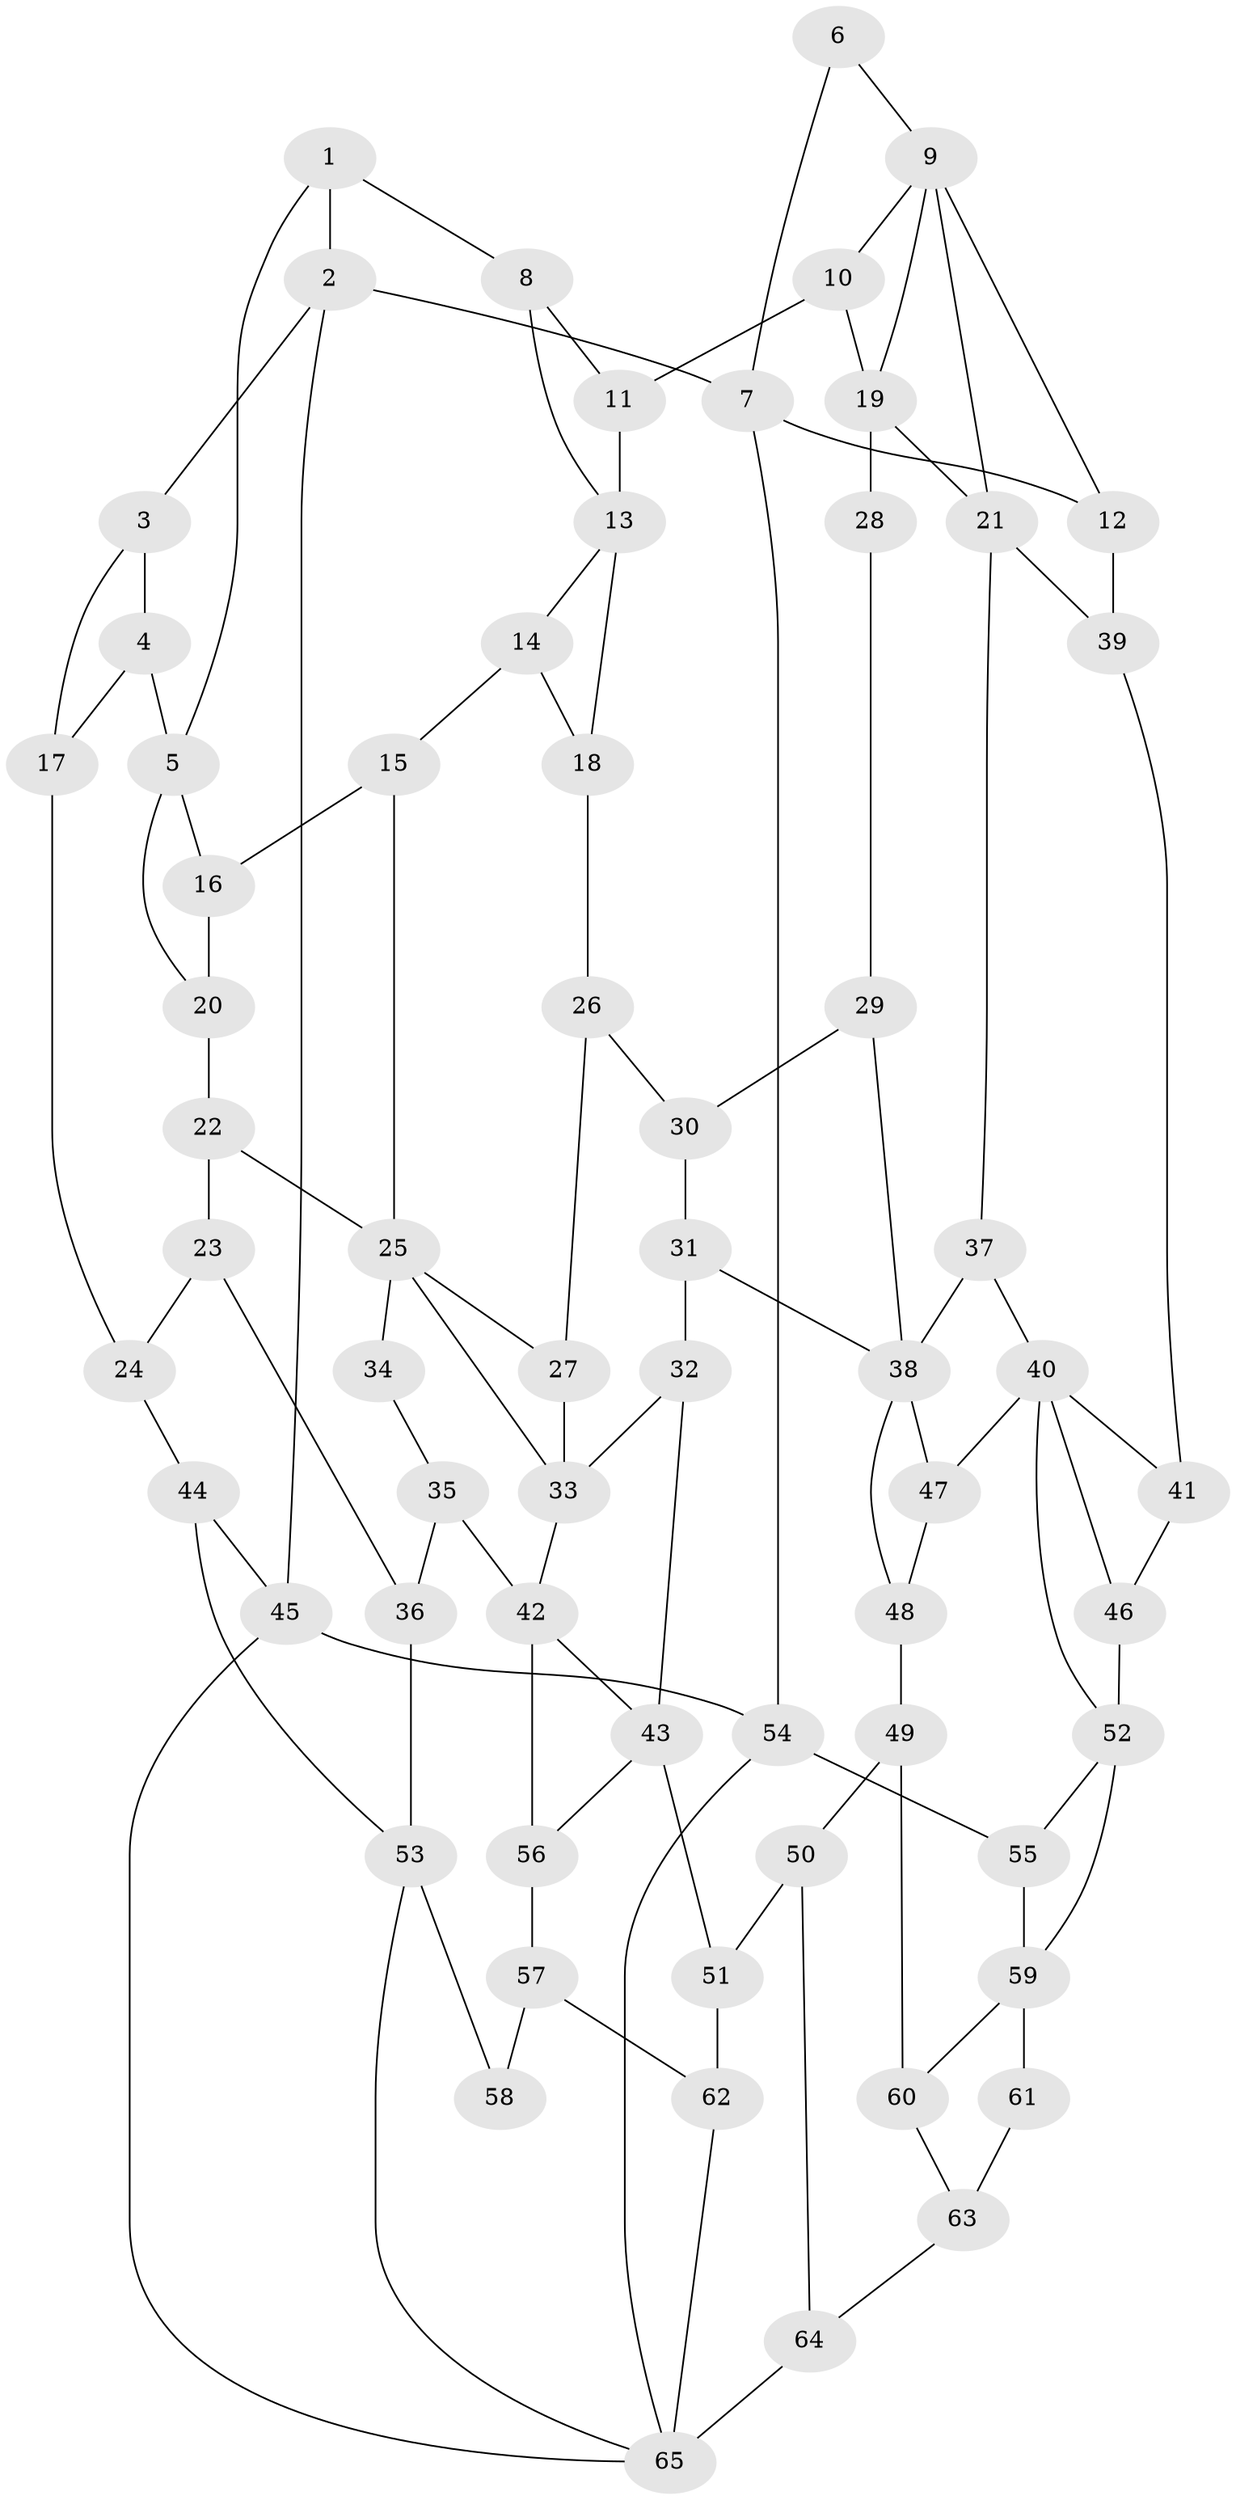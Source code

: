 // original degree distribution, {4: 0.18461538461538463, 6: 0.18461538461538463, 5: 0.6076923076923076, 3: 0.023076923076923078}
// Generated by graph-tools (version 1.1) at 2025/38/03/09/25 02:38:44]
// undirected, 65 vertices, 107 edges
graph export_dot {
graph [start="1"]
  node [color=gray90,style=filled];
  1;
  2;
  3;
  4;
  5;
  6;
  7;
  8;
  9;
  10;
  11;
  12;
  13;
  14;
  15;
  16;
  17;
  18;
  19;
  20;
  21;
  22;
  23;
  24;
  25;
  26;
  27;
  28;
  29;
  30;
  31;
  32;
  33;
  34;
  35;
  36;
  37;
  38;
  39;
  40;
  41;
  42;
  43;
  44;
  45;
  46;
  47;
  48;
  49;
  50;
  51;
  52;
  53;
  54;
  55;
  56;
  57;
  58;
  59;
  60;
  61;
  62;
  63;
  64;
  65;
  1 -- 2 [weight=1.0];
  1 -- 5 [weight=1.0];
  1 -- 8 [weight=1.0];
  2 -- 3 [weight=1.0];
  2 -- 7 [weight=1.0];
  2 -- 45 [weight=1.0];
  3 -- 4 [weight=1.0];
  3 -- 17 [weight=1.0];
  4 -- 5 [weight=2.0];
  4 -- 17 [weight=2.0];
  5 -- 16 [weight=1.0];
  5 -- 20 [weight=1.0];
  6 -- 7 [weight=1.0];
  6 -- 9 [weight=1.0];
  7 -- 12 [weight=1.0];
  7 -- 54 [weight=1.0];
  8 -- 11 [weight=1.0];
  8 -- 13 [weight=1.0];
  9 -- 10 [weight=1.0];
  9 -- 12 [weight=1.0];
  9 -- 19 [weight=1.0];
  9 -- 21 [weight=1.0];
  10 -- 11 [weight=2.0];
  10 -- 19 [weight=2.0];
  11 -- 13 [weight=3.0];
  12 -- 39 [weight=1.0];
  13 -- 14 [weight=1.0];
  13 -- 18 [weight=1.0];
  14 -- 15 [weight=1.0];
  14 -- 18 [weight=1.0];
  15 -- 16 [weight=1.0];
  15 -- 25 [weight=1.0];
  16 -- 20 [weight=1.0];
  17 -- 24 [weight=1.0];
  18 -- 26 [weight=1.0];
  19 -- 21 [weight=1.0];
  19 -- 28 [weight=2.0];
  20 -- 22 [weight=1.0];
  21 -- 37 [weight=1.0];
  21 -- 39 [weight=1.0];
  22 -- 23 [weight=1.0];
  22 -- 25 [weight=1.0];
  23 -- 24 [weight=1.0];
  23 -- 36 [weight=1.0];
  24 -- 44 [weight=1.0];
  25 -- 27 [weight=1.0];
  25 -- 33 [weight=1.0];
  25 -- 34 [weight=2.0];
  26 -- 27 [weight=1.0];
  26 -- 30 [weight=1.0];
  27 -- 33 [weight=1.0];
  28 -- 29 [weight=1.0];
  29 -- 30 [weight=1.0];
  29 -- 38 [weight=1.0];
  30 -- 31 [weight=1.0];
  31 -- 32 [weight=1.0];
  31 -- 38 [weight=1.0];
  32 -- 33 [weight=1.0];
  32 -- 43 [weight=2.0];
  33 -- 42 [weight=1.0];
  34 -- 35 [weight=1.0];
  35 -- 36 [weight=2.0];
  35 -- 42 [weight=2.0];
  36 -- 53 [weight=2.0];
  37 -- 38 [weight=2.0];
  37 -- 40 [weight=1.0];
  38 -- 47 [weight=1.0];
  38 -- 48 [weight=1.0];
  39 -- 41 [weight=1.0];
  40 -- 41 [weight=1.0];
  40 -- 46 [weight=2.0];
  40 -- 47 [weight=1.0];
  40 -- 52 [weight=1.0];
  41 -- 46 [weight=1.0];
  42 -- 43 [weight=1.0];
  42 -- 56 [weight=1.0];
  43 -- 51 [weight=2.0];
  43 -- 56 [weight=1.0];
  44 -- 45 [weight=1.0];
  44 -- 53 [weight=1.0];
  45 -- 54 [weight=1.0];
  45 -- 65 [weight=1.0];
  46 -- 52 [weight=3.0];
  47 -- 48 [weight=1.0];
  48 -- 49 [weight=1.0];
  49 -- 50 [weight=1.0];
  49 -- 60 [weight=1.0];
  50 -- 51 [weight=2.0];
  50 -- 64 [weight=1.0];
  51 -- 62 [weight=2.0];
  52 -- 55 [weight=1.0];
  52 -- 59 [weight=1.0];
  53 -- 58 [weight=2.0];
  53 -- 65 [weight=1.0];
  54 -- 55 [weight=1.0];
  54 -- 65 [weight=1.0];
  55 -- 59 [weight=1.0];
  56 -- 57 [weight=1.0];
  57 -- 58 [weight=2.0];
  57 -- 62 [weight=2.0];
  59 -- 60 [weight=1.0];
  59 -- 61 [weight=3.0];
  60 -- 63 [weight=1.0];
  61 -- 63 [weight=3.0];
  62 -- 65 [weight=1.0];
  63 -- 64 [weight=2.0];
  64 -- 65 [weight=2.0];
}
